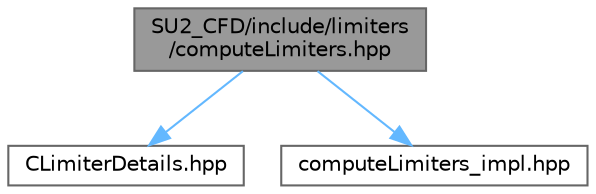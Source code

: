 digraph "SU2_CFD/include/limiters/computeLimiters.hpp"
{
 // LATEX_PDF_SIZE
  bgcolor="transparent";
  edge [fontname=Helvetica,fontsize=10,labelfontname=Helvetica,labelfontsize=10];
  node [fontname=Helvetica,fontsize=10,shape=box,height=0.2,width=0.4];
  Node1 [id="Node000001",label="SU2_CFD/include/limiters\l/computeLimiters.hpp",height=0.2,width=0.4,color="gray40", fillcolor="grey60", style="filled", fontcolor="black",tooltip="Compute limiters wrapper function."];
  Node1 -> Node2 [id="edge1_Node000001_Node000002",color="steelblue1",style="solid",tooltip=" "];
  Node2 [id="Node000002",label="CLimiterDetails.hpp",height=0.2,width=0.4,color="grey40", fillcolor="white", style="filled",URL="$CLimiterDetails_8hpp.html",tooltip="A class template that allows defining limiters via specialization of particular details."];
  Node1 -> Node3 [id="edge2_Node000001_Node000003",color="steelblue1",style="solid",tooltip=" "];
  Node3 [id="Node000003",label="computeLimiters_impl.hpp",height=0.2,width=0.4,color="grey40", fillcolor="white", style="filled",URL="$computeLimiters__impl_8hpp.html",tooltip="Generic computation of limiters."];
}
